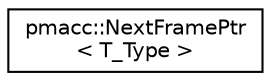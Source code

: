 digraph "Graphical Class Hierarchy"
{
 // LATEX_PDF_SIZE
  edge [fontname="Helvetica",fontsize="10",labelfontname="Helvetica",labelfontsize="10"];
  node [fontname="Helvetica",fontsize="10",shape=record];
  rankdir="LR";
  Node0 [label="pmacc::NextFramePtr\l\< T_Type \>",height=0.2,width=0.4,color="black", fillcolor="white", style="filled",URL="$structpmacc_1_1_next_frame_ptr.html",tooltip=" "];
}
